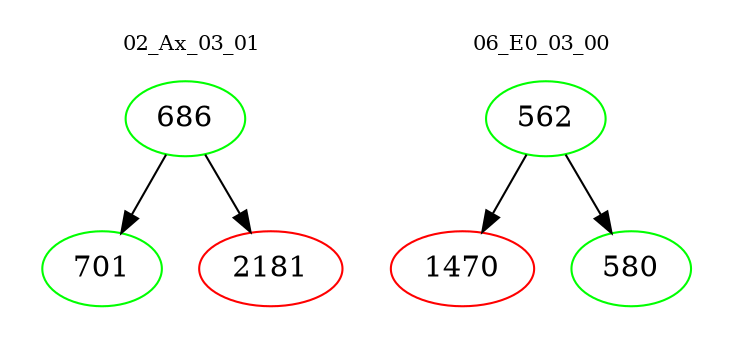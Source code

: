 digraph{
subgraph cluster_0 {
color = white
label = "02_Ax_03_01";
fontsize=10;
T0_686 [label="686", color="green"]
T0_686 -> T0_701 [color="black"]
T0_701 [label="701", color="green"]
T0_686 -> T0_2181 [color="black"]
T0_2181 [label="2181", color="red"]
}
subgraph cluster_1 {
color = white
label = "06_E0_03_00";
fontsize=10;
T1_562 [label="562", color="green"]
T1_562 -> T1_1470 [color="black"]
T1_1470 [label="1470", color="red"]
T1_562 -> T1_580 [color="black"]
T1_580 [label="580", color="green"]
}
}
